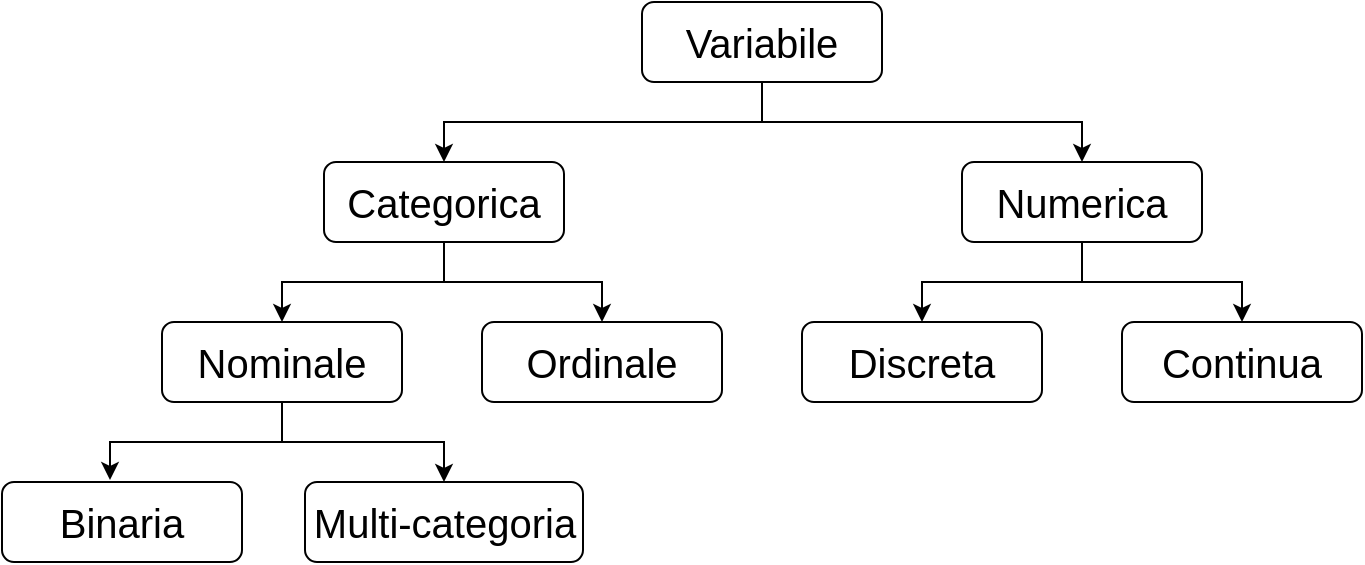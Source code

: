 <mxfile version="23.1.2" type="device">
  <diagram name="Page-1" id="qHpHqEvkRd0Kb8oQrDSX">
    <mxGraphModel dx="1423" dy="743" grid="1" gridSize="10" guides="1" tooltips="1" connect="1" arrows="1" fold="1" page="1" pageScale="1" pageWidth="827" pageHeight="1169" math="0" shadow="0">
      <root>
        <mxCell id="0" />
        <mxCell id="1" parent="0" />
        <mxCell id="kCMISDpvO05PRdTXzOCW-12" style="edgeStyle=orthogonalEdgeStyle;rounded=0;orthogonalLoop=1;jettySize=auto;html=1;exitX=0.5;exitY=1;exitDx=0;exitDy=0;entryX=0.5;entryY=0;entryDx=0;entryDy=0;" parent="1" source="kCMISDpvO05PRdTXzOCW-2" target="kCMISDpvO05PRdTXzOCW-5" edge="1">
          <mxGeometry relative="1" as="geometry" />
        </mxCell>
        <mxCell id="kCMISDpvO05PRdTXzOCW-13" style="edgeStyle=orthogonalEdgeStyle;rounded=0;orthogonalLoop=1;jettySize=auto;html=1;exitX=0.5;exitY=1;exitDx=0;exitDy=0;entryX=0.5;entryY=0;entryDx=0;entryDy=0;" parent="1" source="kCMISDpvO05PRdTXzOCW-2" target="kCMISDpvO05PRdTXzOCW-4" edge="1">
          <mxGeometry relative="1" as="geometry" />
        </mxCell>
        <mxCell id="kCMISDpvO05PRdTXzOCW-2" value="&lt;font style=&quot;font-size: 20px;&quot;&gt;Variabile&lt;/font&gt;" style="rounded=1;whiteSpace=wrap;html=1;" parent="1" vertex="1">
          <mxGeometry x="320" y="40" width="120" height="40" as="geometry" />
        </mxCell>
        <mxCell id="kCMISDpvO05PRdTXzOCW-3" style="edgeStyle=orthogonalEdgeStyle;rounded=0;orthogonalLoop=1;jettySize=auto;html=1;exitX=0.5;exitY=1;exitDx=0;exitDy=0;" parent="1" source="kCMISDpvO05PRdTXzOCW-2" target="kCMISDpvO05PRdTXzOCW-2" edge="1">
          <mxGeometry relative="1" as="geometry" />
        </mxCell>
        <mxCell id="kCMISDpvO05PRdTXzOCW-16" style="edgeStyle=orthogonalEdgeStyle;rounded=0;orthogonalLoop=1;jettySize=auto;html=1;exitX=0.5;exitY=1;exitDx=0;exitDy=0;entryX=0.5;entryY=0;entryDx=0;entryDy=0;" parent="1" source="kCMISDpvO05PRdTXzOCW-4" target="kCMISDpvO05PRdTXzOCW-8" edge="1">
          <mxGeometry relative="1" as="geometry" />
        </mxCell>
        <mxCell id="kCMISDpvO05PRdTXzOCW-17" style="edgeStyle=orthogonalEdgeStyle;rounded=0;orthogonalLoop=1;jettySize=auto;html=1;exitX=0.5;exitY=1;exitDx=0;exitDy=0;entryX=0.5;entryY=0;entryDx=0;entryDy=0;" parent="1" source="kCMISDpvO05PRdTXzOCW-4" target="kCMISDpvO05PRdTXzOCW-9" edge="1">
          <mxGeometry relative="1" as="geometry" />
        </mxCell>
        <mxCell id="kCMISDpvO05PRdTXzOCW-4" value="&lt;font style=&quot;font-size: 20px;&quot;&gt;Numerica&lt;/font&gt;" style="rounded=1;whiteSpace=wrap;html=1;" parent="1" vertex="1">
          <mxGeometry x="480" y="120" width="120" height="40" as="geometry" />
        </mxCell>
        <mxCell id="kCMISDpvO05PRdTXzOCW-18" style="edgeStyle=orthogonalEdgeStyle;rounded=0;orthogonalLoop=1;jettySize=auto;html=1;exitX=0.5;exitY=1;exitDx=0;exitDy=0;entryX=0.5;entryY=0;entryDx=0;entryDy=0;" parent="1" source="kCMISDpvO05PRdTXzOCW-5" target="kCMISDpvO05PRdTXzOCW-6" edge="1">
          <mxGeometry relative="1" as="geometry" />
        </mxCell>
        <mxCell id="kCMISDpvO05PRdTXzOCW-19" style="edgeStyle=orthogonalEdgeStyle;rounded=0;orthogonalLoop=1;jettySize=auto;html=1;exitX=0.5;exitY=1;exitDx=0;exitDy=0;entryX=0.5;entryY=0;entryDx=0;entryDy=0;" parent="1" source="kCMISDpvO05PRdTXzOCW-5" target="kCMISDpvO05PRdTXzOCW-7" edge="1">
          <mxGeometry relative="1" as="geometry" />
        </mxCell>
        <mxCell id="kCMISDpvO05PRdTXzOCW-5" value="&lt;font style=&quot;font-size: 20px;&quot;&gt;Categorica&lt;/font&gt;" style="rounded=1;whiteSpace=wrap;html=1;" parent="1" vertex="1">
          <mxGeometry x="161" y="120" width="120" height="40" as="geometry" />
        </mxCell>
        <mxCell id="kCMISDpvO05PRdTXzOCW-20" style="edgeStyle=orthogonalEdgeStyle;rounded=0;orthogonalLoop=1;jettySize=auto;html=1;exitX=0.5;exitY=1;exitDx=0;exitDy=0;entryX=0.5;entryY=0;entryDx=0;entryDy=0;" parent="1" source="kCMISDpvO05PRdTXzOCW-6" target="kCMISDpvO05PRdTXzOCW-11" edge="1">
          <mxGeometry relative="1" as="geometry" />
        </mxCell>
        <mxCell id="kCMISDpvO05PRdTXzOCW-6" value="&lt;font style=&quot;font-size: 20px;&quot;&gt;Nominale&lt;/font&gt;" style="rounded=1;whiteSpace=wrap;html=1;" parent="1" vertex="1">
          <mxGeometry x="80" y="200" width="120" height="40" as="geometry" />
        </mxCell>
        <mxCell id="kCMISDpvO05PRdTXzOCW-7" value="&lt;font style=&quot;font-size: 20px;&quot;&gt;Ordinale&lt;/font&gt;" style="rounded=1;whiteSpace=wrap;html=1;" parent="1" vertex="1">
          <mxGeometry x="240" y="200" width="120" height="40" as="geometry" />
        </mxCell>
        <mxCell id="kCMISDpvO05PRdTXzOCW-8" value="&lt;font style=&quot;font-size: 20px;&quot;&gt;Discreta&lt;/font&gt;" style="rounded=1;whiteSpace=wrap;html=1;" parent="1" vertex="1">
          <mxGeometry x="400" y="200" width="120" height="40" as="geometry" />
        </mxCell>
        <mxCell id="kCMISDpvO05PRdTXzOCW-9" value="&lt;font style=&quot;font-size: 20px;&quot;&gt;Continua&lt;/font&gt;" style="rounded=1;whiteSpace=wrap;html=1;" parent="1" vertex="1">
          <mxGeometry x="560" y="200" width="120" height="40" as="geometry" />
        </mxCell>
        <mxCell id="kCMISDpvO05PRdTXzOCW-10" value="&lt;font style=&quot;font-size: 20px;&quot;&gt;Binaria&lt;/font&gt;" style="rounded=1;whiteSpace=wrap;html=1;" parent="1" vertex="1">
          <mxGeometry y="280" width="120" height="40" as="geometry" />
        </mxCell>
        <mxCell id="kCMISDpvO05PRdTXzOCW-11" value="&lt;font style=&quot;font-size: 20px;&quot;&gt;Multi-categoria&lt;/font&gt;" style="rounded=1;whiteSpace=wrap;html=1;" parent="1" vertex="1">
          <mxGeometry x="151.5" y="280" width="139" height="40" as="geometry" />
        </mxCell>
        <mxCell id="kCMISDpvO05PRdTXzOCW-21" style="edgeStyle=orthogonalEdgeStyle;rounded=0;orthogonalLoop=1;jettySize=auto;html=1;exitX=0.5;exitY=1;exitDx=0;exitDy=0;entryX=0.45;entryY=-0.025;entryDx=0;entryDy=0;entryPerimeter=0;" parent="1" source="kCMISDpvO05PRdTXzOCW-6" target="kCMISDpvO05PRdTXzOCW-10" edge="1">
          <mxGeometry relative="1" as="geometry" />
        </mxCell>
      </root>
    </mxGraphModel>
  </diagram>
</mxfile>
